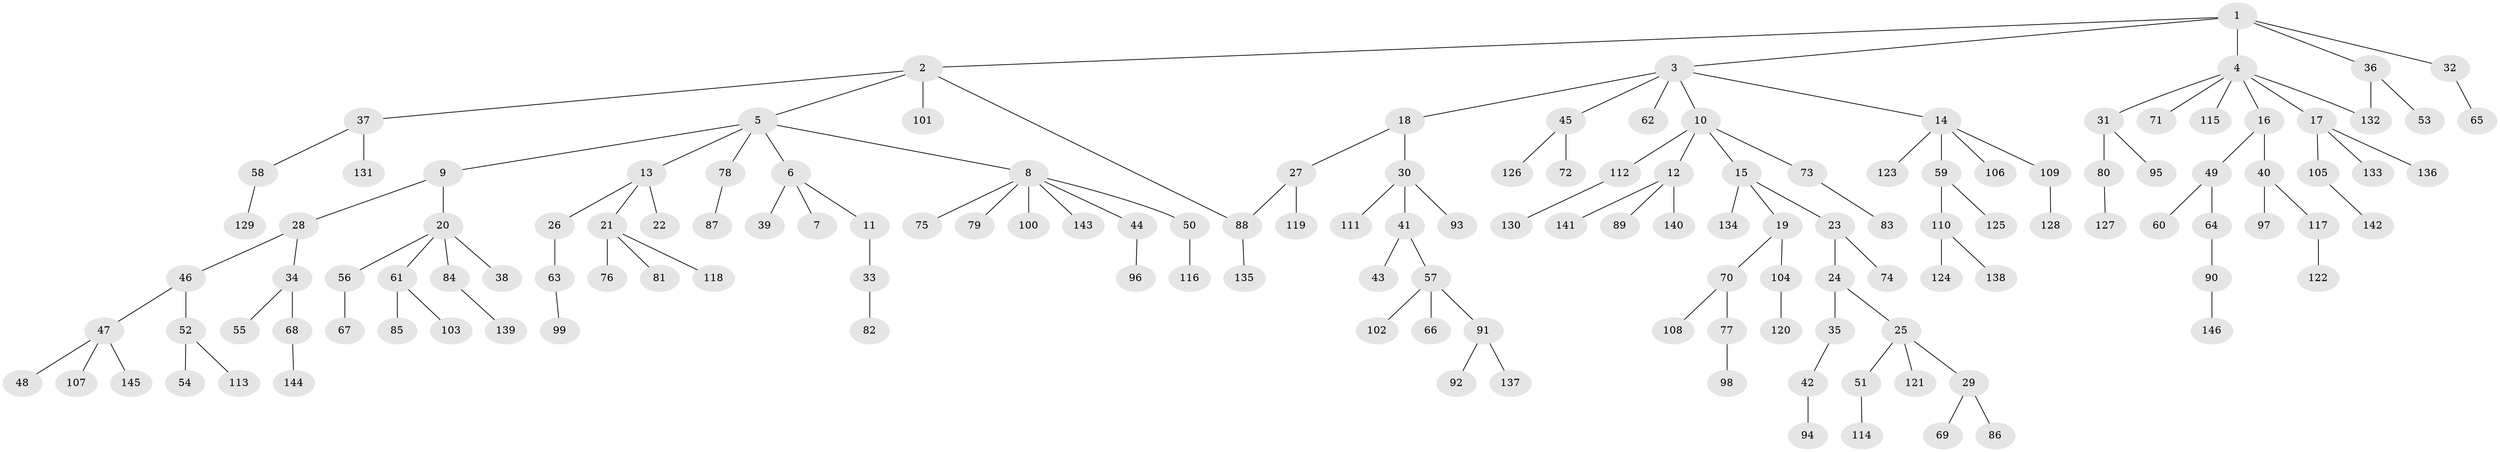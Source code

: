 // Generated by graph-tools (version 1.1) at 2025/42/03/09/25 04:42:37]
// undirected, 146 vertices, 147 edges
graph export_dot {
graph [start="1"]
  node [color=gray90,style=filled];
  1;
  2;
  3;
  4;
  5;
  6;
  7;
  8;
  9;
  10;
  11;
  12;
  13;
  14;
  15;
  16;
  17;
  18;
  19;
  20;
  21;
  22;
  23;
  24;
  25;
  26;
  27;
  28;
  29;
  30;
  31;
  32;
  33;
  34;
  35;
  36;
  37;
  38;
  39;
  40;
  41;
  42;
  43;
  44;
  45;
  46;
  47;
  48;
  49;
  50;
  51;
  52;
  53;
  54;
  55;
  56;
  57;
  58;
  59;
  60;
  61;
  62;
  63;
  64;
  65;
  66;
  67;
  68;
  69;
  70;
  71;
  72;
  73;
  74;
  75;
  76;
  77;
  78;
  79;
  80;
  81;
  82;
  83;
  84;
  85;
  86;
  87;
  88;
  89;
  90;
  91;
  92;
  93;
  94;
  95;
  96;
  97;
  98;
  99;
  100;
  101;
  102;
  103;
  104;
  105;
  106;
  107;
  108;
  109;
  110;
  111;
  112;
  113;
  114;
  115;
  116;
  117;
  118;
  119;
  120;
  121;
  122;
  123;
  124;
  125;
  126;
  127;
  128;
  129;
  130;
  131;
  132;
  133;
  134;
  135;
  136;
  137;
  138;
  139;
  140;
  141;
  142;
  143;
  144;
  145;
  146;
  1 -- 2;
  1 -- 3;
  1 -- 4;
  1 -- 32;
  1 -- 36;
  2 -- 5;
  2 -- 37;
  2 -- 101;
  2 -- 88;
  3 -- 10;
  3 -- 14;
  3 -- 18;
  3 -- 45;
  3 -- 62;
  4 -- 16;
  4 -- 17;
  4 -- 31;
  4 -- 71;
  4 -- 115;
  4 -- 132;
  5 -- 6;
  5 -- 8;
  5 -- 9;
  5 -- 13;
  5 -- 78;
  6 -- 7;
  6 -- 11;
  6 -- 39;
  8 -- 44;
  8 -- 50;
  8 -- 75;
  8 -- 79;
  8 -- 100;
  8 -- 143;
  9 -- 20;
  9 -- 28;
  10 -- 12;
  10 -- 15;
  10 -- 73;
  10 -- 112;
  11 -- 33;
  12 -- 89;
  12 -- 140;
  12 -- 141;
  13 -- 21;
  13 -- 22;
  13 -- 26;
  14 -- 59;
  14 -- 106;
  14 -- 109;
  14 -- 123;
  15 -- 19;
  15 -- 23;
  15 -- 134;
  16 -- 40;
  16 -- 49;
  17 -- 105;
  17 -- 133;
  17 -- 136;
  18 -- 27;
  18 -- 30;
  19 -- 70;
  19 -- 104;
  20 -- 38;
  20 -- 56;
  20 -- 61;
  20 -- 84;
  21 -- 76;
  21 -- 81;
  21 -- 118;
  23 -- 24;
  23 -- 74;
  24 -- 25;
  24 -- 35;
  25 -- 29;
  25 -- 51;
  25 -- 121;
  26 -- 63;
  27 -- 88;
  27 -- 119;
  28 -- 34;
  28 -- 46;
  29 -- 69;
  29 -- 86;
  30 -- 41;
  30 -- 93;
  30 -- 111;
  31 -- 80;
  31 -- 95;
  32 -- 65;
  33 -- 82;
  34 -- 55;
  34 -- 68;
  35 -- 42;
  36 -- 53;
  36 -- 132;
  37 -- 58;
  37 -- 131;
  40 -- 97;
  40 -- 117;
  41 -- 43;
  41 -- 57;
  42 -- 94;
  44 -- 96;
  45 -- 72;
  45 -- 126;
  46 -- 47;
  46 -- 52;
  47 -- 48;
  47 -- 107;
  47 -- 145;
  49 -- 60;
  49 -- 64;
  50 -- 116;
  51 -- 114;
  52 -- 54;
  52 -- 113;
  56 -- 67;
  57 -- 66;
  57 -- 91;
  57 -- 102;
  58 -- 129;
  59 -- 110;
  59 -- 125;
  61 -- 85;
  61 -- 103;
  63 -- 99;
  64 -- 90;
  68 -- 144;
  70 -- 77;
  70 -- 108;
  73 -- 83;
  77 -- 98;
  78 -- 87;
  80 -- 127;
  84 -- 139;
  88 -- 135;
  90 -- 146;
  91 -- 92;
  91 -- 137;
  104 -- 120;
  105 -- 142;
  109 -- 128;
  110 -- 124;
  110 -- 138;
  112 -- 130;
  117 -- 122;
}
